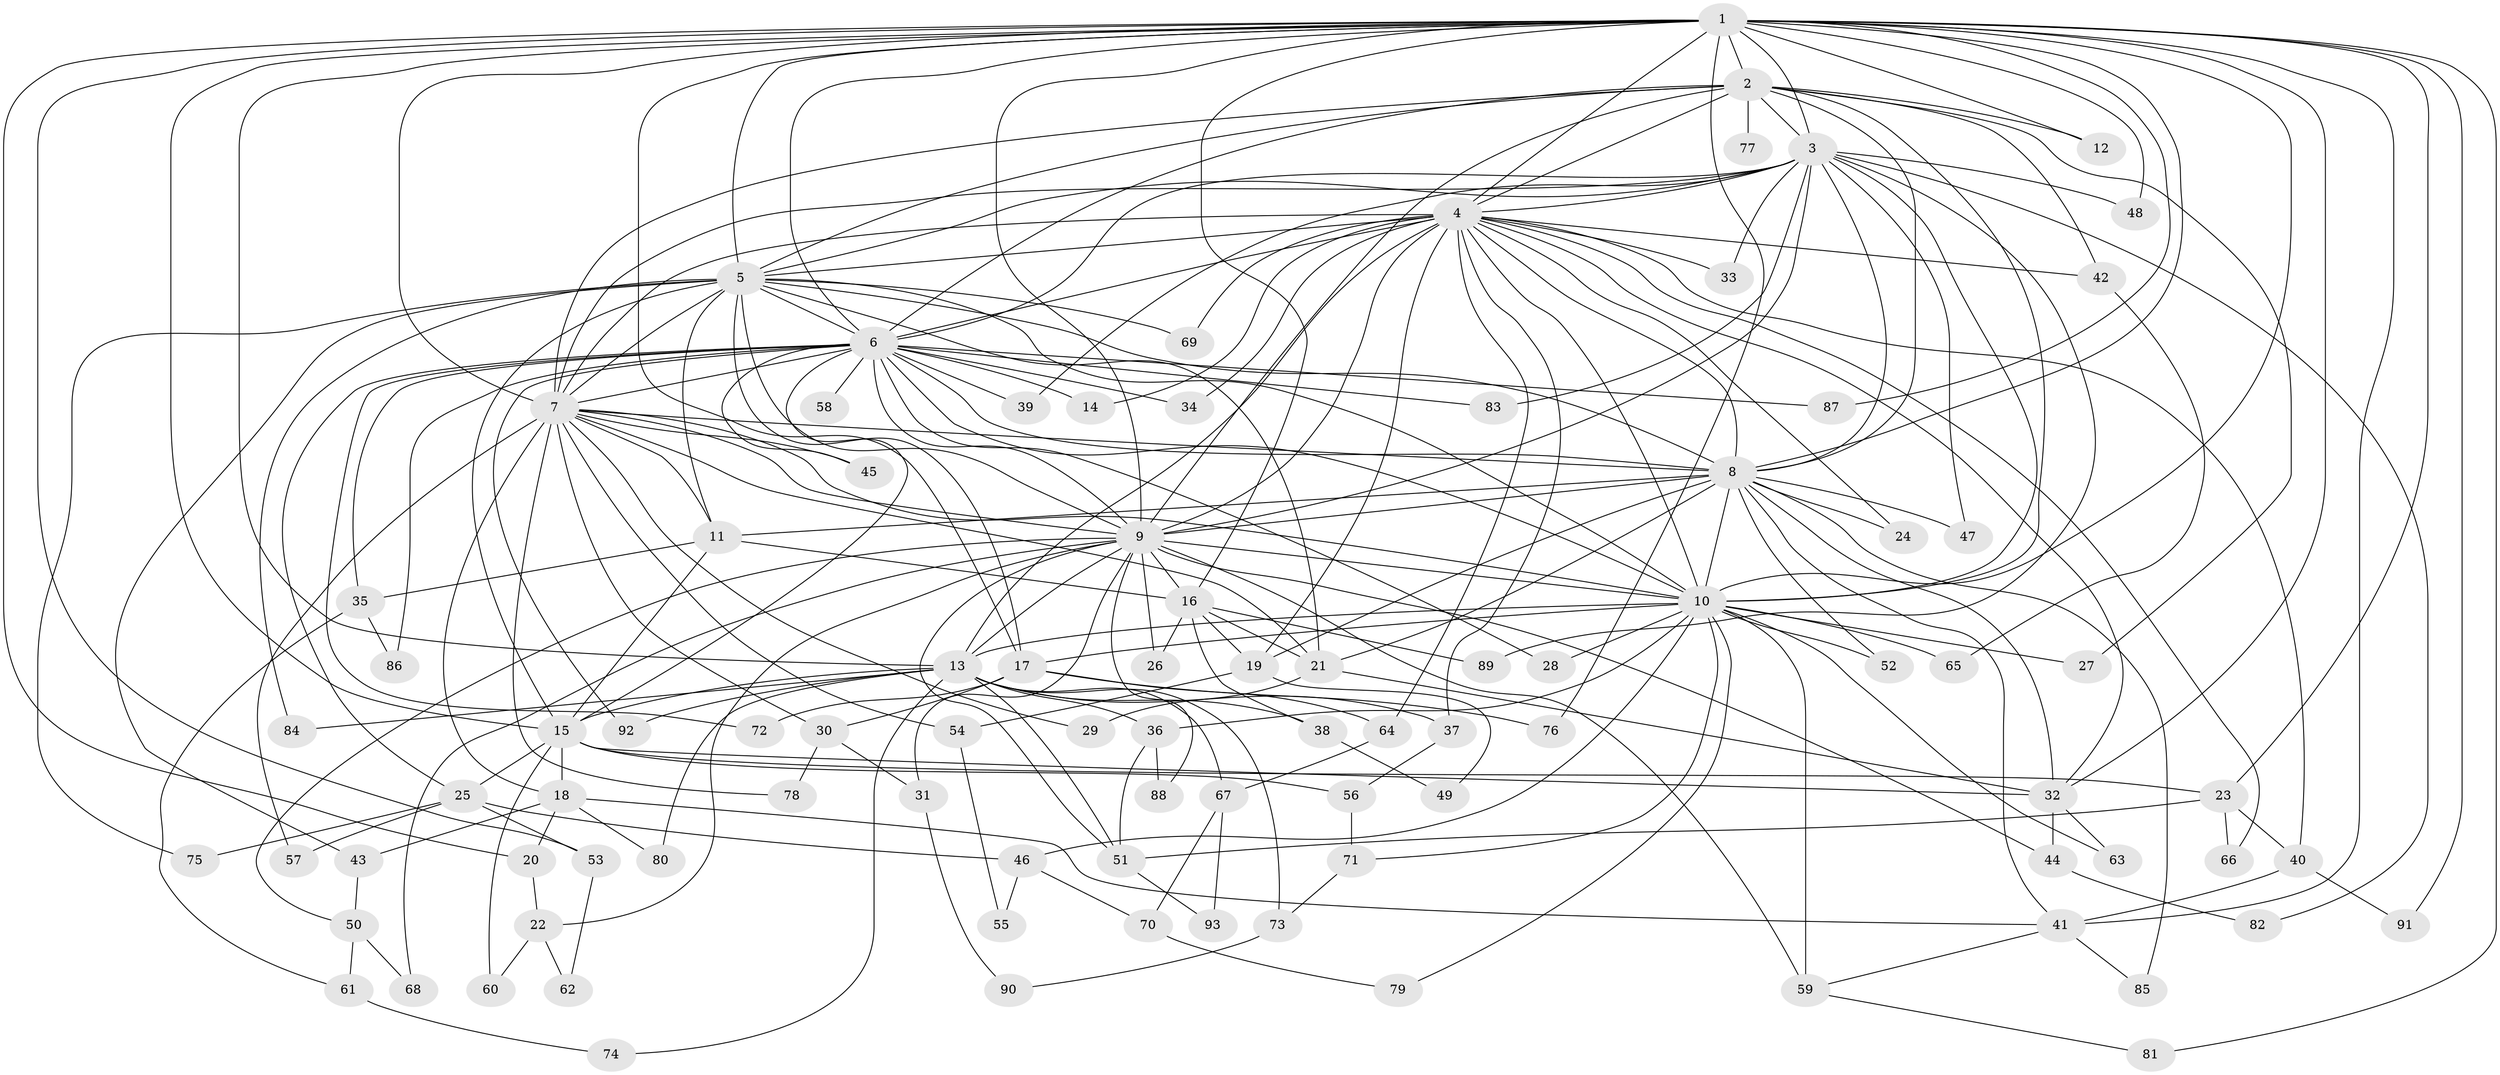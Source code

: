 // original degree distribution, {28: 0.007692307692307693, 15: 0.007692307692307693, 19: 0.015384615384615385, 26: 0.007692307692307693, 21: 0.007692307692307693, 25: 0.007692307692307693, 22: 0.007692307692307693, 24: 0.007692307692307693, 23: 0.007692307692307693, 5: 0.038461538461538464, 3: 0.18461538461538463, 2: 0.5230769230769231, 12: 0.007692307692307693, 10: 0.007692307692307693, 6: 0.023076923076923078, 7: 0.007692307692307693, 4: 0.13076923076923078}
// Generated by graph-tools (version 1.1) at 2025/49/03/04/25 22:49:50]
// undirected, 93 vertices, 228 edges
graph export_dot {
  node [color=gray90,style=filled];
  1;
  2;
  3;
  4;
  5;
  6;
  7;
  8;
  9;
  10;
  11;
  12;
  13;
  14;
  15;
  16;
  17;
  18;
  19;
  20;
  21;
  22;
  23;
  24;
  25;
  26;
  27;
  28;
  29;
  30;
  31;
  32;
  33;
  34;
  35;
  36;
  37;
  38;
  39;
  40;
  41;
  42;
  43;
  44;
  45;
  46;
  47;
  48;
  49;
  50;
  51;
  52;
  53;
  54;
  55;
  56;
  57;
  58;
  59;
  60;
  61;
  62;
  63;
  64;
  65;
  66;
  67;
  68;
  69;
  70;
  71;
  72;
  73;
  74;
  75;
  76;
  77;
  78;
  79;
  80;
  81;
  82;
  83;
  84;
  85;
  86;
  87;
  88;
  89;
  90;
  91;
  92;
  93;
  1 -- 2 [weight=1.0];
  1 -- 3 [weight=1.0];
  1 -- 4 [weight=1.0];
  1 -- 5 [weight=1.0];
  1 -- 6 [weight=2.0];
  1 -- 7 [weight=1.0];
  1 -- 8 [weight=3.0];
  1 -- 9 [weight=1.0];
  1 -- 10 [weight=1.0];
  1 -- 12 [weight=1.0];
  1 -- 13 [weight=1.0];
  1 -- 15 [weight=1.0];
  1 -- 16 [weight=2.0];
  1 -- 17 [weight=1.0];
  1 -- 20 [weight=1.0];
  1 -- 23 [weight=1.0];
  1 -- 32 [weight=1.0];
  1 -- 41 [weight=1.0];
  1 -- 48 [weight=1.0];
  1 -- 53 [weight=1.0];
  1 -- 76 [weight=1.0];
  1 -- 81 [weight=1.0];
  1 -- 87 [weight=1.0];
  1 -- 91 [weight=1.0];
  2 -- 3 [weight=1.0];
  2 -- 4 [weight=2.0];
  2 -- 5 [weight=1.0];
  2 -- 6 [weight=1.0];
  2 -- 7 [weight=1.0];
  2 -- 8 [weight=1.0];
  2 -- 9 [weight=1.0];
  2 -- 10 [weight=1.0];
  2 -- 12 [weight=1.0];
  2 -- 27 [weight=1.0];
  2 -- 42 [weight=1.0];
  2 -- 77 [weight=1.0];
  3 -- 4 [weight=1.0];
  3 -- 5 [weight=2.0];
  3 -- 6 [weight=1.0];
  3 -- 7 [weight=2.0];
  3 -- 8 [weight=1.0];
  3 -- 9 [weight=2.0];
  3 -- 10 [weight=1.0];
  3 -- 33 [weight=1.0];
  3 -- 39 [weight=1.0];
  3 -- 47 [weight=1.0];
  3 -- 48 [weight=1.0];
  3 -- 82 [weight=1.0];
  3 -- 83 [weight=1.0];
  3 -- 89 [weight=1.0];
  4 -- 5 [weight=2.0];
  4 -- 6 [weight=1.0];
  4 -- 7 [weight=1.0];
  4 -- 8 [weight=1.0];
  4 -- 9 [weight=1.0];
  4 -- 10 [weight=1.0];
  4 -- 13 [weight=2.0];
  4 -- 14 [weight=1.0];
  4 -- 19 [weight=1.0];
  4 -- 24 [weight=1.0];
  4 -- 32 [weight=1.0];
  4 -- 33 [weight=2.0];
  4 -- 34 [weight=1.0];
  4 -- 37 [weight=1.0];
  4 -- 40 [weight=1.0];
  4 -- 42 [weight=1.0];
  4 -- 64 [weight=1.0];
  4 -- 66 [weight=1.0];
  4 -- 69 [weight=1.0];
  5 -- 6 [weight=1.0];
  5 -- 7 [weight=1.0];
  5 -- 8 [weight=2.0];
  5 -- 9 [weight=1.0];
  5 -- 10 [weight=1.0];
  5 -- 11 [weight=1.0];
  5 -- 15 [weight=1.0];
  5 -- 17 [weight=2.0];
  5 -- 21 [weight=1.0];
  5 -- 43 [weight=1.0];
  5 -- 69 [weight=1.0];
  5 -- 75 [weight=1.0];
  5 -- 84 [weight=1.0];
  6 -- 7 [weight=1.0];
  6 -- 8 [weight=1.0];
  6 -- 9 [weight=2.0];
  6 -- 10 [weight=1.0];
  6 -- 14 [weight=1.0];
  6 -- 15 [weight=1.0];
  6 -- 25 [weight=1.0];
  6 -- 28 [weight=1.0];
  6 -- 34 [weight=1.0];
  6 -- 35 [weight=1.0];
  6 -- 39 [weight=1.0];
  6 -- 45 [weight=1.0];
  6 -- 58 [weight=1.0];
  6 -- 72 [weight=1.0];
  6 -- 83 [weight=1.0];
  6 -- 86 [weight=1.0];
  6 -- 87 [weight=1.0];
  6 -- 92 [weight=1.0];
  7 -- 8 [weight=1.0];
  7 -- 9 [weight=1.0];
  7 -- 10 [weight=1.0];
  7 -- 11 [weight=1.0];
  7 -- 18 [weight=1.0];
  7 -- 21 [weight=1.0];
  7 -- 29 [weight=1.0];
  7 -- 30 [weight=1.0];
  7 -- 45 [weight=1.0];
  7 -- 54 [weight=1.0];
  7 -- 57 [weight=1.0];
  7 -- 78 [weight=1.0];
  8 -- 9 [weight=2.0];
  8 -- 10 [weight=1.0];
  8 -- 11 [weight=2.0];
  8 -- 19 [weight=1.0];
  8 -- 21 [weight=1.0];
  8 -- 24 [weight=1.0];
  8 -- 32 [weight=1.0];
  8 -- 41 [weight=1.0];
  8 -- 47 [weight=1.0];
  8 -- 52 [weight=1.0];
  8 -- 85 [weight=1.0];
  9 -- 10 [weight=2.0];
  9 -- 13 [weight=1.0];
  9 -- 16 [weight=1.0];
  9 -- 22 [weight=1.0];
  9 -- 26 [weight=1.0];
  9 -- 31 [weight=1.0];
  9 -- 44 [weight=1.0];
  9 -- 50 [weight=1.0];
  9 -- 51 [weight=1.0];
  9 -- 59 [weight=1.0];
  9 -- 68 [weight=1.0];
  9 -- 88 [weight=1.0];
  10 -- 13 [weight=1.0];
  10 -- 17 [weight=1.0];
  10 -- 27 [weight=1.0];
  10 -- 28 [weight=1.0];
  10 -- 36 [weight=1.0];
  10 -- 46 [weight=1.0];
  10 -- 52 [weight=1.0];
  10 -- 59 [weight=2.0];
  10 -- 63 [weight=1.0];
  10 -- 65 [weight=1.0];
  10 -- 71 [weight=1.0];
  10 -- 79 [weight=1.0];
  11 -- 15 [weight=1.0];
  11 -- 16 [weight=1.0];
  11 -- 35 [weight=1.0];
  13 -- 15 [weight=1.0];
  13 -- 36 [weight=1.0];
  13 -- 37 [weight=1.0];
  13 -- 38 [weight=1.0];
  13 -- 51 [weight=1.0];
  13 -- 67 [weight=1.0];
  13 -- 73 [weight=1.0];
  13 -- 74 [weight=1.0];
  13 -- 80 [weight=1.0];
  13 -- 84 [weight=1.0];
  13 -- 92 [weight=1.0];
  15 -- 18 [weight=1.0];
  15 -- 23 [weight=1.0];
  15 -- 25 [weight=1.0];
  15 -- 32 [weight=1.0];
  15 -- 56 [weight=1.0];
  15 -- 60 [weight=1.0];
  16 -- 19 [weight=1.0];
  16 -- 21 [weight=1.0];
  16 -- 26 [weight=1.0];
  16 -- 38 [weight=1.0];
  16 -- 89 [weight=1.0];
  17 -- 30 [weight=1.0];
  17 -- 64 [weight=1.0];
  17 -- 72 [weight=1.0];
  17 -- 76 [weight=1.0];
  18 -- 20 [weight=1.0];
  18 -- 41 [weight=1.0];
  18 -- 43 [weight=1.0];
  18 -- 80 [weight=1.0];
  19 -- 49 [weight=1.0];
  19 -- 54 [weight=1.0];
  20 -- 22 [weight=1.0];
  21 -- 29 [weight=1.0];
  21 -- 32 [weight=1.0];
  22 -- 60 [weight=1.0];
  22 -- 62 [weight=1.0];
  23 -- 40 [weight=1.0];
  23 -- 51 [weight=1.0];
  23 -- 66 [weight=1.0];
  25 -- 46 [weight=1.0];
  25 -- 53 [weight=1.0];
  25 -- 57 [weight=1.0];
  25 -- 75 [weight=1.0];
  30 -- 31 [weight=1.0];
  30 -- 78 [weight=1.0];
  31 -- 90 [weight=1.0];
  32 -- 44 [weight=1.0];
  32 -- 63 [weight=1.0];
  35 -- 61 [weight=1.0];
  35 -- 86 [weight=1.0];
  36 -- 51 [weight=1.0];
  36 -- 88 [weight=1.0];
  37 -- 56 [weight=1.0];
  38 -- 49 [weight=1.0];
  40 -- 41 [weight=1.0];
  40 -- 91 [weight=1.0];
  41 -- 59 [weight=1.0];
  41 -- 85 [weight=1.0];
  42 -- 65 [weight=1.0];
  43 -- 50 [weight=1.0];
  44 -- 82 [weight=1.0];
  46 -- 55 [weight=1.0];
  46 -- 70 [weight=1.0];
  50 -- 61 [weight=1.0];
  50 -- 68 [weight=1.0];
  51 -- 93 [weight=1.0];
  53 -- 62 [weight=1.0];
  54 -- 55 [weight=1.0];
  56 -- 71 [weight=1.0];
  59 -- 81 [weight=1.0];
  61 -- 74 [weight=1.0];
  64 -- 67 [weight=1.0];
  67 -- 70 [weight=1.0];
  67 -- 93 [weight=1.0];
  70 -- 79 [weight=1.0];
  71 -- 73 [weight=1.0];
  73 -- 90 [weight=1.0];
}
